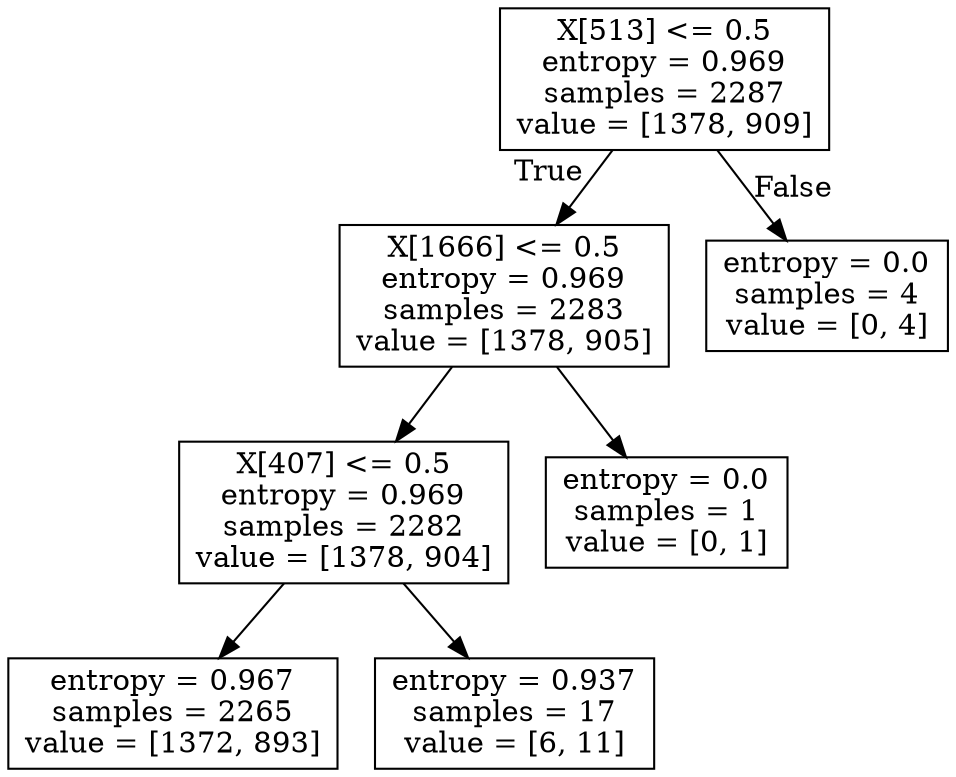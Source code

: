 digraph Tree {
node [shape=box] ;
0 [label="X[513] <= 0.5\nentropy = 0.969\nsamples = 2287\nvalue = [1378, 909]"] ;
1 [label="X[1666] <= 0.5\nentropy = 0.969\nsamples = 2283\nvalue = [1378, 905]"] ;
0 -> 1 [labeldistance=2.5, labelangle=45, headlabel="True"] ;
2 [label="X[407] <= 0.5\nentropy = 0.969\nsamples = 2282\nvalue = [1378, 904]"] ;
1 -> 2 ;
3 [label="entropy = 0.967\nsamples = 2265\nvalue = [1372, 893]"] ;
2 -> 3 ;
4 [label="entropy = 0.937\nsamples = 17\nvalue = [6, 11]"] ;
2 -> 4 ;
5 [label="entropy = 0.0\nsamples = 1\nvalue = [0, 1]"] ;
1 -> 5 ;
6 [label="entropy = 0.0\nsamples = 4\nvalue = [0, 4]"] ;
0 -> 6 [labeldistance=2.5, labelangle=-45, headlabel="False"] ;
}